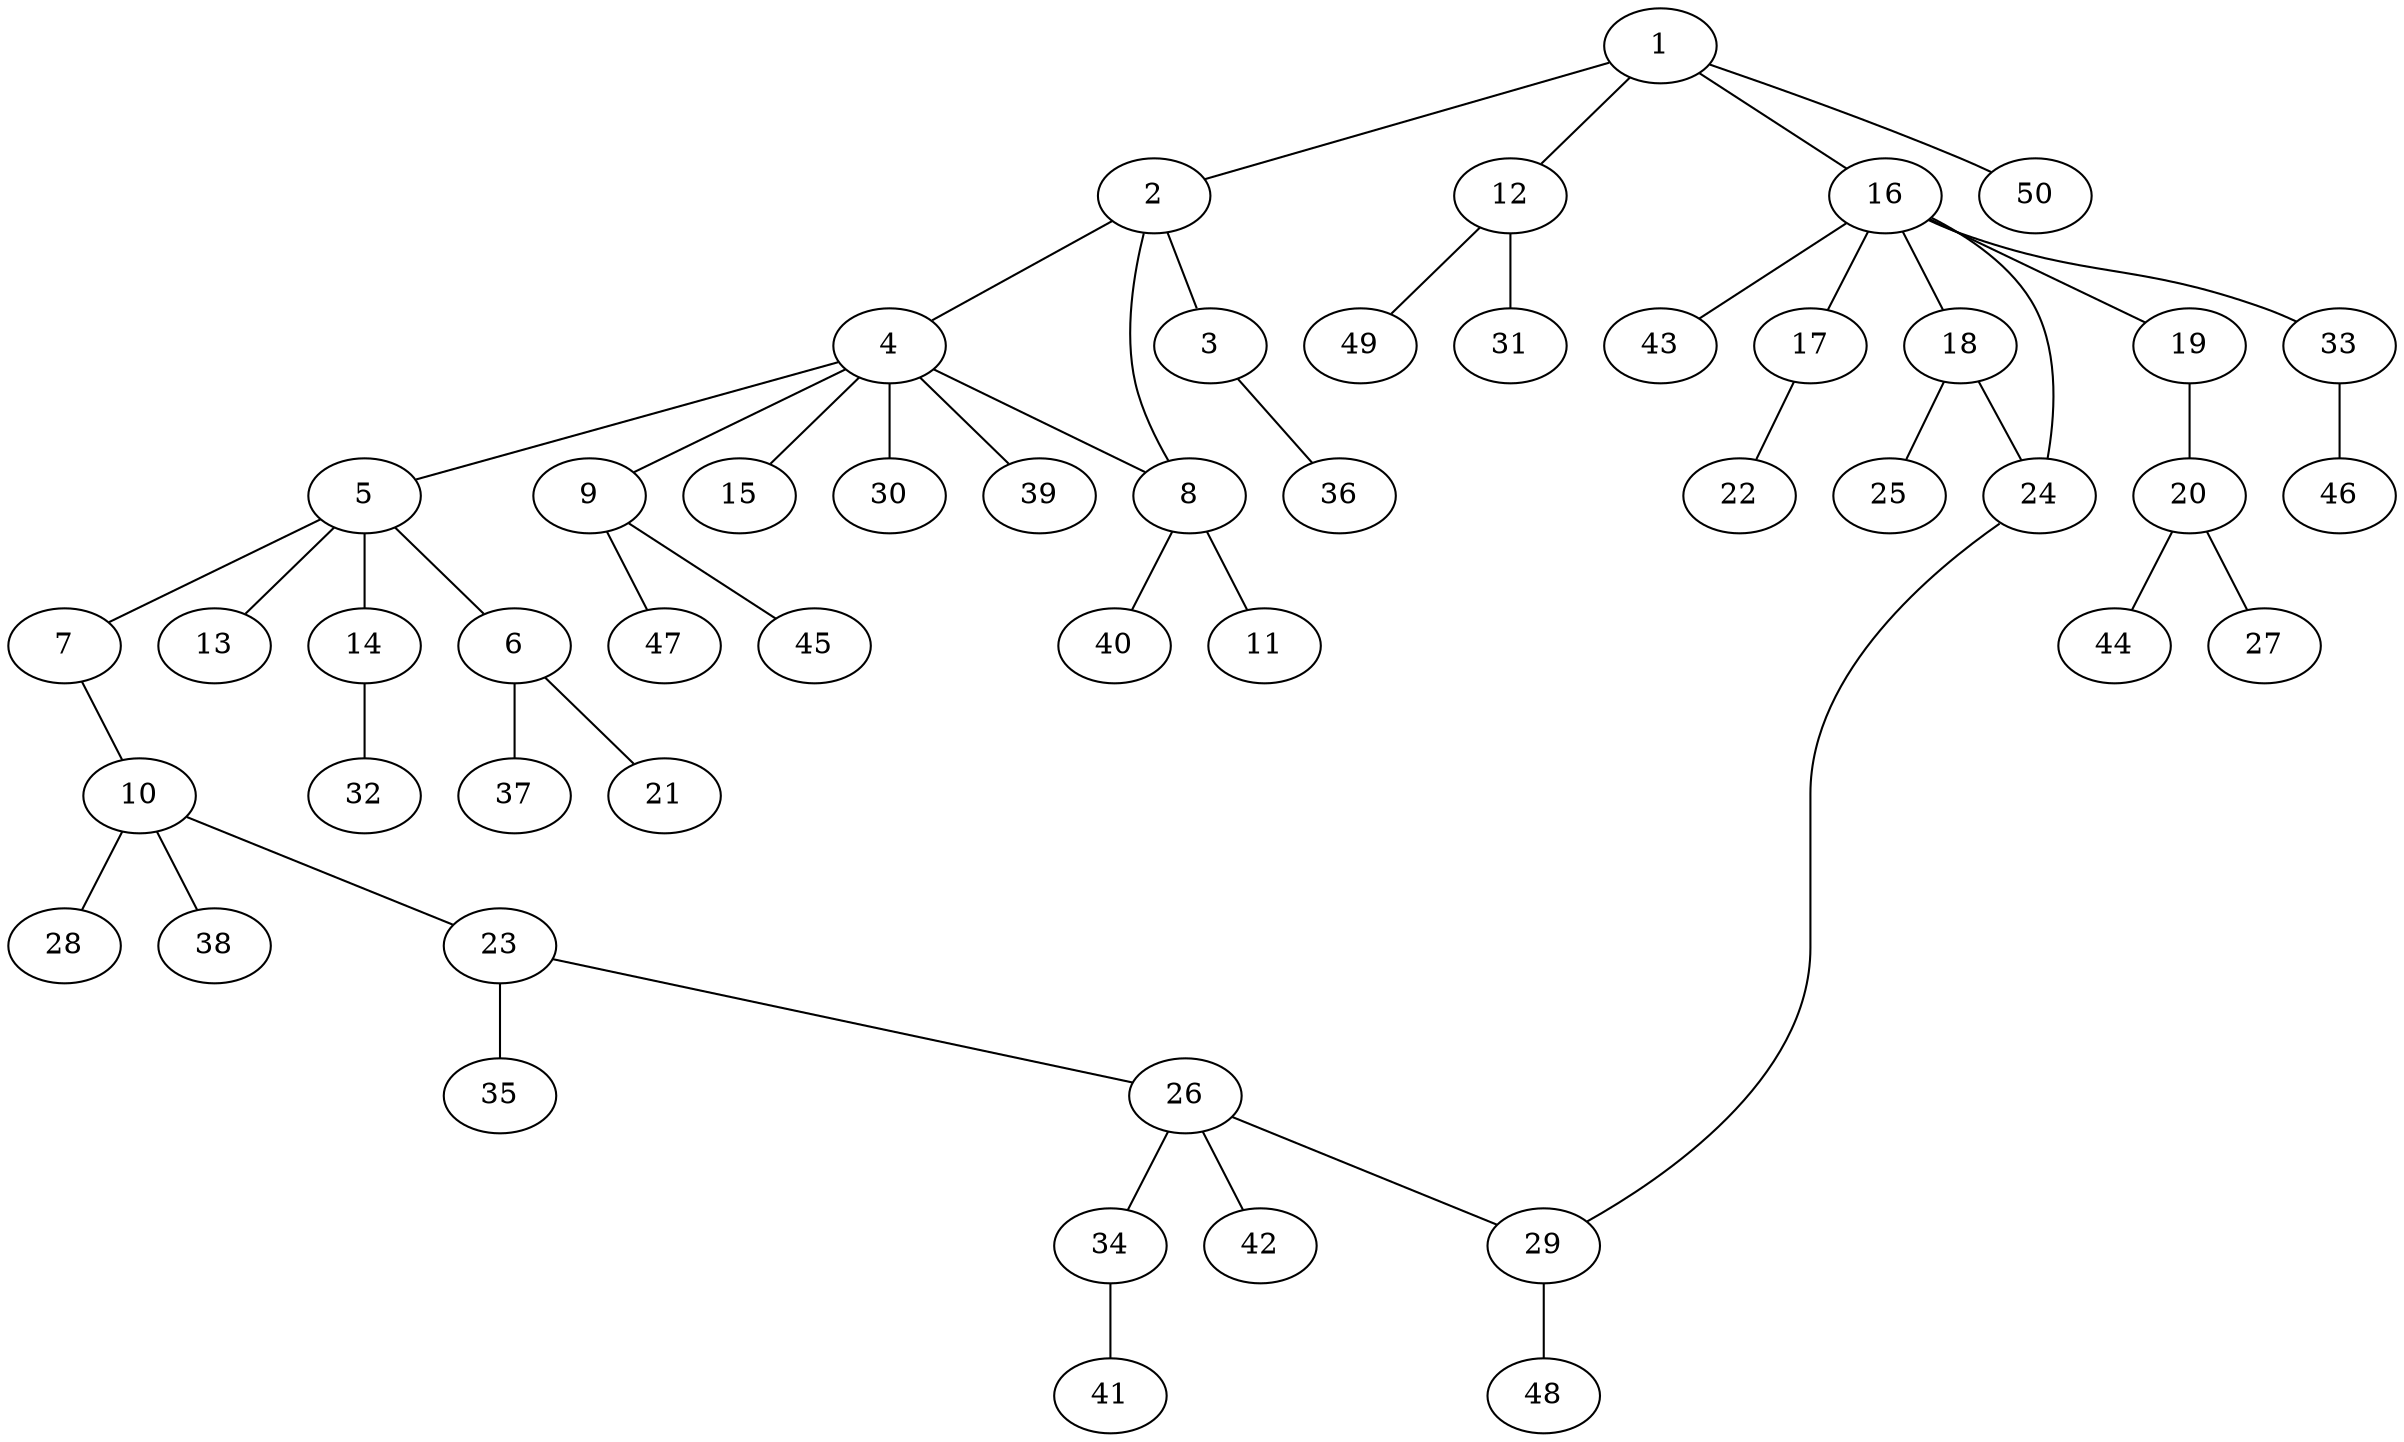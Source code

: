 graph graphname {1--2
1--12
1--16
1--50
2--3
2--4
2--8
3--36
4--5
4--8
4--9
4--15
4--30
4--39
5--6
5--7
5--13
5--14
6--21
6--37
7--10
8--11
8--40
9--45
9--47
10--23
10--28
10--38
12--31
12--49
14--32
16--17
16--18
16--19
16--24
16--33
16--43
17--22
18--24
18--25
19--20
20--27
20--44
23--26
23--35
24--29
26--29
26--34
26--42
29--48
33--46
34--41
}